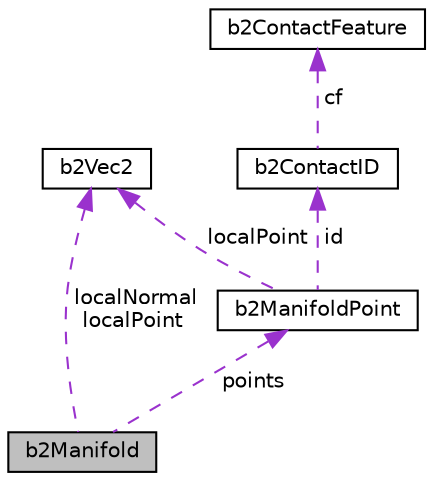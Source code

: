 digraph "b2Manifold"
{
 // LATEX_PDF_SIZE
  edge [fontname="Helvetica",fontsize="10",labelfontname="Helvetica",labelfontsize="10"];
  node [fontname="Helvetica",fontsize="10",shape=record];
  Node1 [label="b2Manifold",height=0.2,width=0.4,color="black", fillcolor="grey75", style="filled", fontcolor="black",tooltip=" "];
  Node2 -> Node1 [dir="back",color="darkorchid3",fontsize="10",style="dashed",label=" localNormal\nlocalPoint" ,fontname="Helvetica"];
  Node2 [label="b2Vec2",height=0.2,width=0.4,color="black", fillcolor="white", style="filled",URL="$structb2Vec2.html",tooltip="A 2D column vector."];
  Node3 -> Node1 [dir="back",color="darkorchid3",fontsize="10",style="dashed",label=" points" ,fontname="Helvetica"];
  Node3 [label="b2ManifoldPoint",height=0.2,width=0.4,color="black", fillcolor="white", style="filled",URL="$structb2ManifoldPoint.html",tooltip=" "];
  Node2 -> Node3 [dir="back",color="darkorchid3",fontsize="10",style="dashed",label=" localPoint" ,fontname="Helvetica"];
  Node4 -> Node3 [dir="back",color="darkorchid3",fontsize="10",style="dashed",label=" id" ,fontname="Helvetica"];
  Node4 [label="b2ContactID",height=0.2,width=0.4,color="black", fillcolor="white", style="filled",URL="$unionb2ContactID.html",tooltip="Contact ids to facilitate warm starting."];
  Node5 -> Node4 [dir="back",color="darkorchid3",fontsize="10",style="dashed",label=" cf" ,fontname="Helvetica"];
  Node5 [label="b2ContactFeature",height=0.2,width=0.4,color="black", fillcolor="white", style="filled",URL="$structb2ContactFeature.html",tooltip=" "];
}
